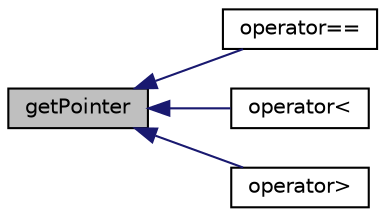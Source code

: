 digraph "getPointer"
{
  edge [fontname="Helvetica",fontsize="10",labelfontname="Helvetica",labelfontsize="10"];
  node [fontname="Helvetica",fontsize="10",shape=record];
  rankdir="LR";
  Node1 [label="getPointer",height=0.2,width=0.4,color="black", fillcolor="grey75", style="filled", fontcolor="black"];
  Node1 -> Node2 [dir="back",color="midnightblue",fontsize="10",style="solid",fontname="Helvetica"];
  Node2 [label="operator==",height=0.2,width=0.4,color="black", fillcolor="white", style="filled",URL="$_abstract_factory_object_8h.html#a9049a0e41e1d76a242f00ea7ec323f18"];
  Node1 -> Node3 [dir="back",color="midnightblue",fontsize="10",style="solid",fontname="Helvetica"];
  Node3 [label="operator\<",height=0.2,width=0.4,color="black", fillcolor="white", style="filled",URL="$_abstract_factory_object_8h.html#a8571ca8b7756e403fa9ebfa9e6251ef7"];
  Node1 -> Node4 [dir="back",color="midnightblue",fontsize="10",style="solid",fontname="Helvetica"];
  Node4 [label="operator\>",height=0.2,width=0.4,color="black", fillcolor="white", style="filled",URL="$_abstract_factory_object_8h.html#a836cb090770eea9f6f73b2abbb4f025d"];
}
